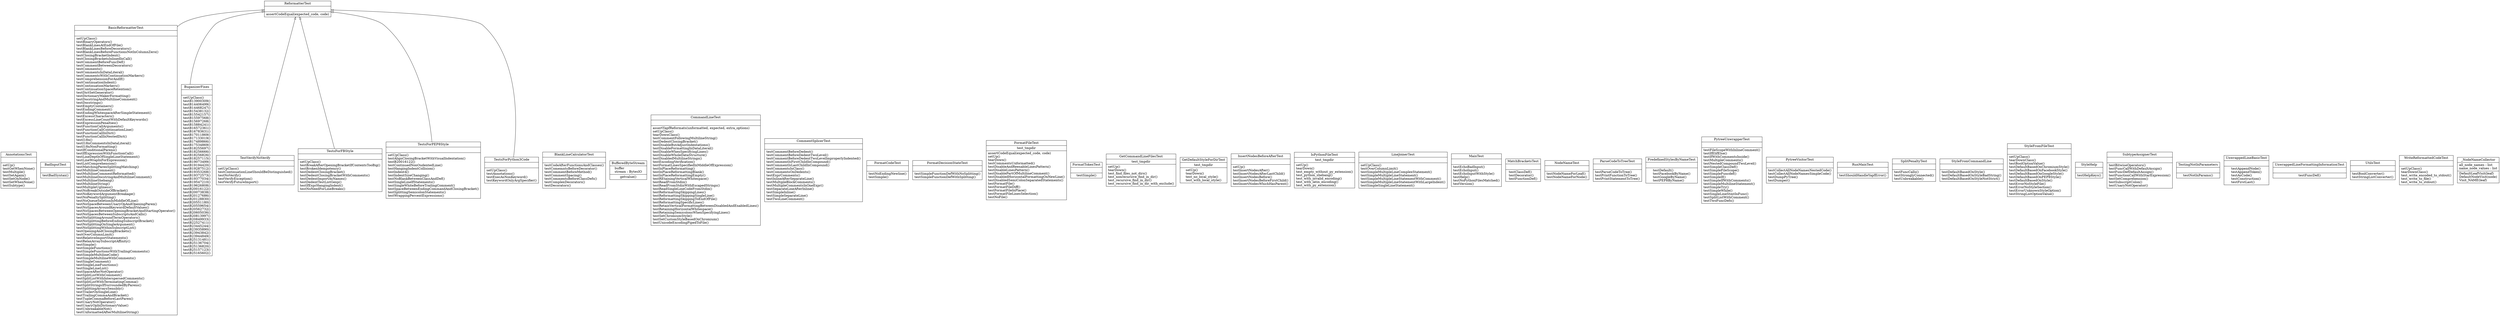 digraph "classes_2" {
rankdir=BT
charset="utf-8"
"yapftests.pytree_utils_test.AnnotationsTest" [color="black", fontcolor="black", label=<{AnnotationsTest|<br ALIGN="LEFT"/>|setUp()<br ALIGN="LEFT"/>testGetWhenNone()<br ALIGN="LEFT"/>testMultiple()<br ALIGN="LEFT"/>testSetAgain()<br ALIGN="LEFT"/>testSetOnNode()<br ALIGN="LEFT"/>testSetWhenNone()<br ALIGN="LEFT"/>testSubtype()<br ALIGN="LEFT"/>}>, shape="record", style="solid"];
"yapftests.yapf_test.BadInputTest" [color="black", fontcolor="black", label=<{BadInputTest|<br ALIGN="LEFT"/>|testBadSyntax()<br ALIGN="LEFT"/>}>, shape="record", style="solid"];
"yapftests.reformatter_test.BasicReformatterTest" [color="black", fontcolor="black", label=<{BasicReformatterTest|<br ALIGN="LEFT"/>|setUpClass()<br ALIGN="LEFT"/>testBinaryOperators()<br ALIGN="LEFT"/>testBlankLinesAtEndOfFile()<br ALIGN="LEFT"/>testBlankLinesBeforeDecorators()<br ALIGN="LEFT"/>testBlankLinesBeforeFunctionsNotInColumnZero()<br ALIGN="LEFT"/>testClosingBracketIndent()<br ALIGN="LEFT"/>testClosingBracketsInlinedInCall()<br ALIGN="LEFT"/>testCommentBeforeFuncDef()<br ALIGN="LEFT"/>testCommentBetweenDecorators()<br ALIGN="LEFT"/>testComments()<br ALIGN="LEFT"/>testCommentsInDataLiteral()<br ALIGN="LEFT"/>testCommentsWithContinuationMarkers()<br ALIGN="LEFT"/>testComprehensionForAndIf()<br ALIGN="LEFT"/>testContinuationIndent()<br ALIGN="LEFT"/>testContinuationMarkers()<br ALIGN="LEFT"/>testContinuationSpaceRetention()<br ALIGN="LEFT"/>testDictSetGenerator()<br ALIGN="LEFT"/>testDictionaryMakerFormatting()<br ALIGN="LEFT"/>testDocstringAndMultilineComment()<br ALIGN="LEFT"/>testDocstrings()<br ALIGN="LEFT"/>testEmptyContainers()<br ALIGN="LEFT"/>testEndingComment()<br ALIGN="LEFT"/>testEndingWhitespaceAfterSimpleStatement()<br ALIGN="LEFT"/>testExcessCharacters()<br ALIGN="LEFT"/>testExcessLineCountWithDefaultKeywords()<br ALIGN="LEFT"/>testExpressionPenalties()<br ALIGN="LEFT"/>testFunctionCallArguments()<br ALIGN="LEFT"/>testFunctionCallContinuationLine()<br ALIGN="LEFT"/>testFunctionCallInDict()<br ALIGN="LEFT"/>testFunctionCallInNestedDict()<br ALIGN="LEFT"/>testI18n()<br ALIGN="LEFT"/>testI18nCommentsInDataLiteral()<br ALIGN="LEFT"/>testI18nNonFormatting()<br ALIGN="LEFT"/>testIfConditionalParens()<br ALIGN="LEFT"/>testIfExpressionWithFunctionCall()<br ALIGN="LEFT"/>testLineDepthOfSingleLineStatement()<br ALIGN="LEFT"/>testLineWrapInForExpression()<br ALIGN="LEFT"/>testListComprehension()<br ALIGN="LEFT"/>testMatchingParenSplittingMatching()<br ALIGN="LEFT"/>testMultilineComment()<br ALIGN="LEFT"/>testMultilineCommentReformatted()<br ALIGN="LEFT"/>testMultilineDocstringAndMultilineComment()<br ALIGN="LEFT"/>testMultilineShebang()<br ALIGN="LEFT"/>testMultilineString()<br ALIGN="LEFT"/>testMultipleUgliness()<br ALIGN="LEFT"/>testNoBreakOutsideOfBracket()<br ALIGN="LEFT"/>testNoKeywordArgumentBreakage()<br ALIGN="LEFT"/>testNoPenaltySplitting()<br ALIGN="LEFT"/>testNoQueueSeletionInMiddleOfLine()<br ALIGN="LEFT"/>testNoSpaceBetweenUnaryOpAndOpeningParen()<br ALIGN="LEFT"/>testNoSpacesAroundKeywordDefaultValues()<br ALIGN="LEFT"/>testNoSpacesBetweenOpeningBracketAndStartingOperator()<br ALIGN="LEFT"/>testNoSpacesBetweenSubscriptsAndCalls()<br ALIGN="LEFT"/>testNoSplittingAroundTermOperators()<br ALIGN="LEFT"/>testNoSplittingBeforeEndingSubscriptBracket()<br ALIGN="LEFT"/>testNoSplittingOnSingleArgument()<br ALIGN="LEFT"/>testNoSplittingWithinSubscriptList()<br ALIGN="LEFT"/>testOpeningAndClosingBrackets()<br ALIGN="LEFT"/>testOverColumnLimit()<br ALIGN="LEFT"/>testRelativeImportStatements()<br ALIGN="LEFT"/>testRelaxArraySubscriptAffinity()<br ALIGN="LEFT"/>testSimple()<br ALIGN="LEFT"/>testSimpleFunctions()<br ALIGN="LEFT"/>testSimpleFunctionsWithTrailingComments()<br ALIGN="LEFT"/>testSimpleMultilineCode()<br ALIGN="LEFT"/>testSimpleMultilineWithComments()<br ALIGN="LEFT"/>testSingleComment()<br ALIGN="LEFT"/>testSingleLineFunctions()<br ALIGN="LEFT"/>testSingleLineList()<br ALIGN="LEFT"/>testSpaceAfterNotOperator()<br ALIGN="LEFT"/>testSplitListWithComment()<br ALIGN="LEFT"/>testSplitListWithInterspersedComments()<br ALIGN="LEFT"/>testSplitListWithTerminatingComma()<br ALIGN="LEFT"/>testSplitStringsIfSurroundedByParens()<br ALIGN="LEFT"/>testSplittingArraysSensibly()<br ALIGN="LEFT"/>testTrailerOnSingleLine()<br ALIGN="LEFT"/>testTrailingCommaAndBracket()<br ALIGN="LEFT"/>testTupleCommaBeforeLastParen()<br ALIGN="LEFT"/>testUnaryNotOperator()<br ALIGN="LEFT"/>testUnaryOpInDictionaryValue()<br ALIGN="LEFT"/>testUnbreakableNot()<br ALIGN="LEFT"/>testUnformattedAfterMultilineString()<br ALIGN="LEFT"/>}>, shape="record", style="solid"];
"yapftests.blank_line_calculator_test.BlankLineCalculatorTest" [color="black", fontcolor="black", label=<{BlankLineCalculatorTest|<br ALIGN="LEFT"/>|testCodeAfterFunctionsAndClasses()<br ALIGN="LEFT"/>testComemntsBeforeDecorator()<br ALIGN="LEFT"/>testCommentBeforeMethod()<br ALIGN="LEFT"/>testCommentSpacing()<br ALIGN="LEFT"/>testCommentsBeforeClassDefs()<br ALIGN="LEFT"/>testComplexDecorators()<br ALIGN="LEFT"/>testDecorators()<br ALIGN="LEFT"/>}>, shape="record", style="solid"];
"yapftests.file_resources_test.BufferedByteStream" [color="black", fontcolor="black", label=<{BufferedByteStream|buffer<br ALIGN="LEFT"/>stream : BytesIO<br ALIGN="LEFT"/>|getvalue()<br ALIGN="LEFT"/>}>, shape="record", style="solid"];
"yapftests.reformatter_test.BuganizerFixes" [color="black", fontcolor="black", label=<{BuganizerFixes|<br ALIGN="LEFT"/>|setUpClass()<br ALIGN="LEFT"/>testB13900309()<br ALIGN="LEFT"/>testB14406499()<br ALIGN="LEFT"/>testB14468247()<br ALIGN="LEFT"/>testB15438132()<br ALIGN="LEFT"/>testB15542157()<br ALIGN="LEFT"/>testB15597568()<br ALIGN="LEFT"/>testB15697268()<br ALIGN="LEFT"/>testB15884241()<br ALIGN="LEFT"/>testB16572361()<br ALIGN="LEFT"/>testB16783631()<br ALIGN="LEFT"/>testB17011869()<br ALIGN="LEFT"/>testB17133019()<br ALIGN="LEFT"/>testB17489866()<br ALIGN="LEFT"/>testB17534869()<br ALIGN="LEFT"/>testB18255697()<br ALIGN="LEFT"/>testB18256666()<br ALIGN="LEFT"/>testB18256826()<br ALIGN="LEFT"/>testB18257115()<br ALIGN="LEFT"/>testB19073499()<br ALIGN="LEFT"/>testB19194420()<br ALIGN="LEFT"/>testB19287512()<br ALIGN="LEFT"/>testB19353268()<br ALIGN="LEFT"/>testB19372573()<br ALIGN="LEFT"/>testB19377034()<br ALIGN="LEFT"/>testB19547210()<br ALIGN="LEFT"/>testB19626808()<br ALIGN="LEFT"/>testB20016122()<br ALIGN="LEFT"/>testB20073838()<br ALIGN="LEFT"/>testB20127686()<br ALIGN="LEFT"/>testB20128830()<br ALIGN="LEFT"/>testB20551180()<br ALIGN="LEFT"/>testB20559654()<br ALIGN="LEFT"/>testB20562732()<br ALIGN="LEFT"/>testB20605036()<br ALIGN="LEFT"/>testB20813997()<br ALIGN="LEFT"/>testB20849933()<br ALIGN="LEFT"/>testB22527411()<br ALIGN="LEFT"/>testB23445244()<br ALIGN="LEFT"/>testB23935890()<br ALIGN="LEFT"/>testB23943842()<br ALIGN="LEFT"/>testB23944849()<br ALIGN="LEFT"/>testB25131481()<br ALIGN="LEFT"/>testB25136704()<br ALIGN="LEFT"/>testB25136820()<br ALIGN="LEFT"/>testB25157123()<br ALIGN="LEFT"/>testB25165602()<br ALIGN="LEFT"/>}>, shape="record", style="solid"];
"yapftests.yapf_test.CommandLineTest" [color="black", fontcolor="black", label=<{CommandLineTest|<br ALIGN="LEFT"/>|assertYapfReformats(unformatted, expected, extra_options)<br ALIGN="LEFT"/>setUpClass()<br ALIGN="LEFT"/>tearDownClass()<br ALIGN="LEFT"/>testCommentFollowingMultilineString()<br ALIGN="LEFT"/>testDedentClosingBracket()<br ALIGN="LEFT"/>testDisableButAdjustIndentations()<br ALIGN="LEFT"/>testDisableFormattingInDataLiteral()<br ALIGN="LEFT"/>testDisableWhenSpecifyingLines()<br ALIGN="LEFT"/>testDisableWholeDataStructure()<br ALIGN="LEFT"/>testDisabledMultilineStrings()<br ALIGN="LEFT"/>testEncodingVerification()<br ALIGN="LEFT"/>testFormatLinesSpecifiedInMiddleOfExpression()<br ALIGN="LEFT"/>testInPlaceReformatting()<br ALIGN="LEFT"/>testInPlaceReformattingBlank()<br ALIGN="LEFT"/>testInPlaceReformattingEmpty()<br ALIGN="LEFT"/>testREtainingVerticalWhitespace()<br ALIGN="LEFT"/>testReadFromStdin()<br ALIGN="LEFT"/>testReadFromStdinWithEscapedStrings()<br ALIGN="LEFT"/>testReadSingleLineCodeFromStdin()<br ALIGN="LEFT"/>testReformattingSkippingLines()<br ALIGN="LEFT"/>testReformattingSkippingSingleLine()<br ALIGN="LEFT"/>testReformattingSkippingToEndOfFile()<br ALIGN="LEFT"/>testReformattingSpecificLines()<br ALIGN="LEFT"/>testRetainVerticalFormattingBetweenDisabledAndEnabledLines()<br ALIGN="LEFT"/>testRetainingHorizontalWhitespace()<br ALIGN="LEFT"/>testRetainingSemicolonsWhenSpecifyingLines()<br ALIGN="LEFT"/>testSetChromiumStyle()<br ALIGN="LEFT"/>testSetCustomStyleBasedOnChromium()<br ALIGN="LEFT"/>testUnicodeEncodingPipedToFile()<br ALIGN="LEFT"/>}>, shape="record", style="solid"];
"yapftests.comment_splicer_test.CommentSplicerTest" [color="black", fontcolor="black", label=<{CommentSplicerTest|<br ALIGN="LEFT"/>|testCommentBeforeDedent()<br ALIGN="LEFT"/>testCommentBeforeDedentTwoLevel()<br ALIGN="LEFT"/>testCommentBeforeDedentTwoLevelImproperlyIndented()<br ALIGN="LEFT"/>testCommentIsFirstChildInCompound()<br ALIGN="LEFT"/>testCommentIsLastChildInCompound()<br ALIGN="LEFT"/>testCommentsInClass()<br ALIGN="LEFT"/>testCommentsOnDedents()<br ALIGN="LEFT"/>testExprComments()<br ALIGN="LEFT"/>testInlineAfterSeparateLine()<br ALIGN="LEFT"/>testMultipleBlockComments()<br ALIGN="LEFT"/>testMultipleCommentsInOneExpr()<br ALIGN="LEFT"/>testSeparateLineAfterInline()<br ALIGN="LEFT"/>testSimpleInline()<br ALIGN="LEFT"/>testSimpleSeparateLine()<br ALIGN="LEFT"/>testTwoLineComment()<br ALIGN="LEFT"/>}>, shape="record", style="solid"];
"yapftests.yapf_test.FormatCodeTest" [color="black", fontcolor="black", label=<{FormatCodeTest|<br ALIGN="LEFT"/>|testNoEndingNewline()<br ALIGN="LEFT"/>testSimple()<br ALIGN="LEFT"/>}>, shape="record", style="solid"];
"yapftests.format_decision_state_test.FormatDecisionStateTest" [color="black", fontcolor="black", label=<{FormatDecisionStateTest|<br ALIGN="LEFT"/>|testSimpleFunctionDefWithNoSplitting()<br ALIGN="LEFT"/>testSimpleFunctionDefWithSplitting()<br ALIGN="LEFT"/>}>, shape="record", style="solid"];
"yapftests.yapf_test.FormatFileTest" [color="black", fontcolor="black", label=<{FormatFileTest|test_tmpdir<br ALIGN="LEFT"/>|assertCodeEqual(expected_code, code)<br ALIGN="LEFT"/>setUp()<br ALIGN="LEFT"/>tearDown()<br ALIGN="LEFT"/>testCommentsUnformatted()<br ALIGN="LEFT"/>testDisableAndReenableLinesPattern()<br ALIGN="LEFT"/>testDisableLinesPattern()<br ALIGN="LEFT"/>testDisablePartOfMultilineComment()<br ALIGN="LEFT"/>testDisabledHorizontalFormattingOnNewLine()<br ALIGN="LEFT"/>testDisabledSemiColonSeparatedStatements()<br ALIGN="LEFT"/>testFormatFile()<br ALIGN="LEFT"/>testFormatFileDiff()<br ALIGN="LEFT"/>testFormatFileInPlace()<br ALIGN="LEFT"/>testFormatFileLinesSelection()<br ALIGN="LEFT"/>testNoFile()<br ALIGN="LEFT"/>}>, shape="record", style="solid"];
"yapftests.format_token_test.FormatTokenTest" [color="black", fontcolor="black", label=<{FormatTokenTest|<br ALIGN="LEFT"/>|testSimple()<br ALIGN="LEFT"/>}>, shape="record", style="solid"];
"yapftests.file_resources_test.GetCommandLineFilesTest" [color="black", fontcolor="black", label=<{GetCommandLineFilesTest|test_tmpdir<br ALIGN="LEFT"/>|setUp()<br ALIGN="LEFT"/>tearDown()<br ALIGN="LEFT"/>test_find_files_not_dirs()<br ALIGN="LEFT"/>test_nonrecursive_find_in_dir()<br ALIGN="LEFT"/>test_recursive_find_in_dir()<br ALIGN="LEFT"/>test_recursive_find_in_dir_with_exclude()<br ALIGN="LEFT"/>}>, shape="record", style="solid"];
"yapftests.file_resources_test.GetDefaultStyleForDirTest" [color="black", fontcolor="black", label=<{GetDefaultStyleForDirTest|test_tmpdir<br ALIGN="LEFT"/>|setUp()<br ALIGN="LEFT"/>tearDown()<br ALIGN="LEFT"/>test_no_local_style()<br ALIGN="LEFT"/>test_with_local_style()<br ALIGN="LEFT"/>}>, shape="record", style="solid"];
"yapftests.pytree_utils_test.InsertNodesBeforeAfterTest" [color="black", fontcolor="black", label=<{InsertNodesBeforeAfterTest|<br ALIGN="LEFT"/>|setUp()<br ALIGN="LEFT"/>testInsertNodesAfter()<br ALIGN="LEFT"/>testInsertNodesAfterLastChild()<br ALIGN="LEFT"/>testInsertNodesBefore()<br ALIGN="LEFT"/>testInsertNodesBeforeFirstChild()<br ALIGN="LEFT"/>testInsertNodesWhichHasParent()<br ALIGN="LEFT"/>}>, shape="record", style="solid"];
"yapftests.file_resources_test.IsPythonFileTest" [color="black", fontcolor="black", label=<{IsPythonFileTest|test_tmpdir<br ALIGN="LEFT"/>|setUp()<br ALIGN="LEFT"/>tearDown()<br ALIGN="LEFT"/>test_empty_without_py_extension()<br ALIGN="LEFT"/>test_python_shebang()<br ALIGN="LEFT"/>test_with_invalid_encoding()<br ALIGN="LEFT"/>test_with_latin_encoding()<br ALIGN="LEFT"/>test_with_py_extension()<br ALIGN="LEFT"/>}>, shape="record", style="solid"];
"yapftests.line_joiner_test.LineJoinerTest" [color="black", fontcolor="black", label=<{LineJoinerTest|<br ALIGN="LEFT"/>|setUpClass()<br ALIGN="LEFT"/>testOverColumnLimit()<br ALIGN="LEFT"/>testSimpleMultipleLineComplexStatement()<br ALIGN="LEFT"/>testSimpleMultipleLineStatement()<br ALIGN="LEFT"/>testSimpleMultipleLineStatementWithComment()<br ALIGN="LEFT"/>testSimpleMultipleLineStatementWithLargeIndent()<br ALIGN="LEFT"/>testSimpleSingleLineStatement()<br ALIGN="LEFT"/>}>, shape="record", style="solid"];
"yapftests.main_test.MainTest" [color="black", fontcolor="black", label=<{MainTest|<br ALIGN="LEFT"/>|testEchoBadInput()<br ALIGN="LEFT"/>testEchoInput()<br ALIGN="LEFT"/>testEchoInputWithStyle()<br ALIGN="LEFT"/>testHelp()<br ALIGN="LEFT"/>testNoPythonFilesMatched()<br ALIGN="LEFT"/>testVersion()<br ALIGN="LEFT"/>}>, shape="record", style="solid"];
"yapftests.pytree_unwrapper_test.MatchBracketsTest" [color="black", fontcolor="black", label=<{MatchBracketsTest|<br ALIGN="LEFT"/>|testClassDef()<br ALIGN="LEFT"/>testDecorator()<br ALIGN="LEFT"/>testFunctionDef()<br ALIGN="LEFT"/>}>, shape="record", style="solid"];
"yapftests.pytree_utils_test.NodeNameTest" [color="black", fontcolor="black", label=<{NodeNameTest|<br ALIGN="LEFT"/>|testNodeNameForLeaf()<br ALIGN="LEFT"/>testNodeNameForNode()<br ALIGN="LEFT"/>}>, shape="record", style="solid"];
"yapftests.pytree_utils_test.ParseCodeToTreeTest" [color="black", fontcolor="black", label=<{ParseCodeToTreeTest|<br ALIGN="LEFT"/>|testParseCodeToTree()<br ALIGN="LEFT"/>testPrintFunctionToTree()<br ALIGN="LEFT"/>testPrintStatementToTree()<br ALIGN="LEFT"/>}>, shape="record", style="solid"];
"yapftests.style_test.PredefinedStylesByNameTest" [color="black", fontcolor="black", label=<{PredefinedStylesByNameTest|<br ALIGN="LEFT"/>|testDefault()<br ALIGN="LEFT"/>testFacebookByName()<br ALIGN="LEFT"/>testGoogleByName()<br ALIGN="LEFT"/>testPEP8ByName()<br ALIGN="LEFT"/>}>, shape="record", style="solid"];
"yapftests.pytree_unwrapper_test.PytreeUnwrapperTest" [color="black", fontcolor="black", label=<{PytreeUnwrapperTest|<br ALIGN="LEFT"/>|testFileScopeWithInlineComment()<br ALIGN="LEFT"/>testIfElifElse()<br ALIGN="LEFT"/>testIfWithCommentsInside()<br ALIGN="LEFT"/>testMultipleComments()<br ALIGN="LEFT"/>testNestedCompoundTwoLevel()<br ALIGN="LEFT"/>testSimpleClassDef()<br ALIGN="LEFT"/>testSimpleFileScope()<br ALIGN="LEFT"/>testSimpleFuncdef()<br ALIGN="LEFT"/>testSimpleIf()<br ALIGN="LEFT"/>testSimpleIfWithComments()<br ALIGN="LEFT"/>testSimpleMultilineStatement()<br ALIGN="LEFT"/>testSimpleTry()<br ALIGN="LEFT"/>testSimpleWhile()<br ALIGN="LEFT"/>testSingleLineStmtInFunc()<br ALIGN="LEFT"/>testSplitListWithComment()<br ALIGN="LEFT"/>testTwoFuncDefs()<br ALIGN="LEFT"/>}>, shape="record", style="solid"];
"yapftests.pytree_visitor_test.PytreeVisitorTest" [color="black", fontcolor="black", label=<{PytreeVisitorTest|<br ALIGN="LEFT"/>|testCollectAllNodeNamesNestedCode()<br ALIGN="LEFT"/>testCollectAllNodeNamesSimpleCode()<br ALIGN="LEFT"/>testDumpPyTree()<br ALIGN="LEFT"/>testDumper()<br ALIGN="LEFT"/>}>, shape="record", style="solid"];
"yapftests.reformatter_test.ReformatterTest" [color="black", fontcolor="black", label=<{ReformatterTest|<br ALIGN="LEFT"/>|assertCodeEqual(expected_code, code)<br ALIGN="LEFT"/>}>, shape="record", style="solid"];
"yapftests.main_test.RunMainTest" [color="black", fontcolor="black", label=<{RunMainTest|<br ALIGN="LEFT"/>|testShouldHandleYapfError()<br ALIGN="LEFT"/>}>, shape="record", style="solid"];
"yapftests.split_penalty_test.SplitPenaltyTest" [color="black", fontcolor="black", label=<{SplitPenaltyTest|<br ALIGN="LEFT"/>|testFuncCalls()<br ALIGN="LEFT"/>testStronglyConnected()<br ALIGN="LEFT"/>testUnbreakable()<br ALIGN="LEFT"/>}>, shape="record", style="solid"];
"yapftests.style_test.StyleFromCommandLine" [color="black", fontcolor="black", label=<{StyleFromCommandLine|<br ALIGN="LEFT"/>|testDefaultBasedOnStyle()<br ALIGN="LEFT"/>testDefaultBasedOnStyleBadString()<br ALIGN="LEFT"/>testDefaultBasedOnStyleNotStrict()<br ALIGN="LEFT"/>}>, shape="record", style="solid"];
"yapftests.style_test.StyleFromFileTest" [color="black", fontcolor="black", label=<{StyleFromFileTest|<br ALIGN="LEFT"/>|setUpClass()<br ALIGN="LEFT"/>tearDownClass()<br ALIGN="LEFT"/>testBoolOptionValue()<br ALIGN="LEFT"/>testDefaultBasedOnChromiumStyle()<br ALIGN="LEFT"/>testDefaultBasedOnFacebookStyle()<br ALIGN="LEFT"/>testDefaultBasedOnGoogleStyle()<br ALIGN="LEFT"/>testDefaultBasedOnPEP8Style()<br ALIGN="LEFT"/>testDefaultBasedOnStyle()<br ALIGN="LEFT"/>testErrorNoStyleFile()<br ALIGN="LEFT"/>testErrorNoStyleSection()<br ALIGN="LEFT"/>testErrorUnknownStyleOption()<br ALIGN="LEFT"/>testStringListOptionValue()<br ALIGN="LEFT"/>}>, shape="record", style="solid"];
"yapftests.style_test.StyleHelp" [color="black", fontcolor="black", label=<{StyleHelp|<br ALIGN="LEFT"/>|testHelpKeys()<br ALIGN="LEFT"/>}>, shape="record", style="solid"];
"yapftests.subtype_assigner_test.SubtypeAssignerTest" [color="black", fontcolor="black", label=<{SubtypeAssignerTest|<br ALIGN="LEFT"/>|testBitwiseOperators()<br ALIGN="LEFT"/>testFuncCallWithDefaultAssign()<br ALIGN="LEFT"/>testFuncDefDefaultAssign()<br ALIGN="LEFT"/>testFunctionCallWithStarExpression()<br ALIGN="LEFT"/>testSetComprehension()<br ALIGN="LEFT"/>testSubscriptColon()<br ALIGN="LEFT"/>testUnaryNotOperator()<br ALIGN="LEFT"/>}>, shape="record", style="solid"];
"yapftests.reformatter_test.TestVerifyNoVerify" [color="black", fontcolor="black", label=<{TestVerifyNoVerify|<br ALIGN="LEFT"/>|setUpClass()<br ALIGN="LEFT"/>testContinuationLineShouldBeDistinguished()<br ALIGN="LEFT"/>testNoVerify()<br ALIGN="LEFT"/>testVerifyException()<br ALIGN="LEFT"/>testVerifyFutureImport()<br ALIGN="LEFT"/>}>, shape="record", style="solid"];
"yapftests.reformatter_test.TestingNotInParameters" [color="black", fontcolor="black", label=<{TestingNotInParameters|<br ALIGN="LEFT"/>|testNotInParams()<br ALIGN="LEFT"/>}>, shape="record", style="solid"];
"yapftests.reformatter_test.TestsForFBStyle" [color="black", fontcolor="black", label=<{TestsForFBStyle|<br ALIGN="LEFT"/>|setUpClass()<br ALIGN="LEFT"/>testBreakAfterOpeningBracketIfContentsTooBig()<br ALIGN="LEFT"/>testBrokenIdempotency()<br ALIGN="LEFT"/>testDedentClosingBracket()<br ALIGN="LEFT"/>testDedentClosingBracketWithComments()<br ALIGN="LEFT"/>testDedentImportAsNames()<br ALIGN="LEFT"/>testDedentTestListGexp()<br ALIGN="LEFT"/>testIfExprHangingIndent()<br ALIGN="LEFT"/>testNoNeedForLineBreaks()<br ALIGN="LEFT"/>}>, shape="record", style="solid"];
"yapftests.reformatter_test.TestsForPEP8Style" [color="black", fontcolor="black", label=<{TestsForPEP8Style|<br ALIGN="LEFT"/>|setUpClass()<br ALIGN="LEFT"/>testAlignClosingBracketWithVisualIndentation()<br ALIGN="LEFT"/>testB20016122()<br ALIGN="LEFT"/>testContinuedNonOudentedLine()<br ALIGN="LEFT"/>testHangingIndentCollision()<br ALIGN="LEFT"/>testIndent4()<br ALIGN="LEFT"/>testIndentSizeChanging()<br ALIGN="LEFT"/>testNoBlankBetweenClassAndDef()<br ALIGN="LEFT"/>testSingleLineIfStatements()<br ALIGN="LEFT"/>testSingleWhiteBeforeTrailingComment()<br ALIGN="LEFT"/>testSpaceBetweenEndingCommandAndClosingBracket()<br ALIGN="LEFT"/>testSplittingSemicolonStatements()<br ALIGN="LEFT"/>testWrappingPercentExpressions()<br ALIGN="LEFT"/>}>, shape="record", style="solid"];
"yapftests.reformatter_test.TestsForPython3Code" [color="black", fontcolor="black", label=<{TestsForPython3Code|<br ALIGN="LEFT"/>|setUpClass()<br ALIGN="LEFT"/>testAnnotations()<br ALIGN="LEFT"/>testExecAsNonKeyword()<br ALIGN="LEFT"/>testKeywordOnlyArgSpecifier()<br ALIGN="LEFT"/>}>, shape="record", style="solid"];
"yapftests.unwrapped_line_test.UnwrappedLineBasicTest" [color="black", fontcolor="black", label=<{UnwrappedLineBasicTest|<br ALIGN="LEFT"/>|testAppendNode()<br ALIGN="LEFT"/>testAppendToken()<br ALIGN="LEFT"/>testAsCode()<br ALIGN="LEFT"/>testConstruction()<br ALIGN="LEFT"/>testFirstLast()<br ALIGN="LEFT"/>}>, shape="record", style="solid"];
"yapftests.unwrapped_line_test.UnwrappedLineFormattingInformationTest" [color="black", fontcolor="black", label=<{UnwrappedLineFormattingInformationTest|<br ALIGN="LEFT"/>|testFuncDef()<br ALIGN="LEFT"/>}>, shape="record", style="solid"];
"yapftests.style_test.UtilsTest" [color="black", fontcolor="black", label=<{UtilsTest|<br ALIGN="LEFT"/>|testBoolConverter()<br ALIGN="LEFT"/>testStringListConverter()<br ALIGN="LEFT"/>}>, shape="record", style="solid"];
"yapftests.file_resources_test.WriteReformattedCodeTest" [color="black", fontcolor="black", label=<{WriteReformattedCodeTest|<br ALIGN="LEFT"/>|setUpClass()<br ALIGN="LEFT"/>tearDownClass()<br ALIGN="LEFT"/>test_write_encoded_to_stdout()<br ALIGN="LEFT"/>test_write_to_file()<br ALIGN="LEFT"/>test_write_to_stdout()<br ALIGN="LEFT"/>}>, shape="record", style="solid"];
"yapftests.pytree_visitor_test._NodeNameCollector" [color="black", fontcolor="black", label=<{_NodeNameCollector|all_node_names : list<br ALIGN="LEFT"/>name_node_values : list<br ALIGN="LEFT"/>|DefaultLeafVisit(leaf)<br ALIGN="LEFT"/>DefaultNodeVisit(node)<br ALIGN="LEFT"/>Visit_NAME(leaf)<br ALIGN="LEFT"/>}>, shape="record", style="solid"];
"yapftests.reformatter_test.BasicReformatterTest" -> "yapftests.reformatter_test.ReformatterTest" [arrowhead="empty", arrowtail="none"];
"yapftests.reformatter_test.BuganizerFixes" -> "yapftests.reformatter_test.ReformatterTest" [arrowhead="empty", arrowtail="none"];
"yapftests.reformatter_test.TestVerifyNoVerify" -> "yapftests.reformatter_test.ReformatterTest" [arrowhead="empty", arrowtail="none"];
"yapftests.reformatter_test.TestsForFBStyle" -> "yapftests.reformatter_test.ReformatterTest" [arrowhead="empty", arrowtail="none"];
"yapftests.reformatter_test.TestsForPEP8Style" -> "yapftests.reformatter_test.ReformatterTest" [arrowhead="empty", arrowtail="none"];
"yapftests.reformatter_test.TestsForPython3Code" -> "yapftests.reformatter_test.ReformatterTest" [arrowhead="empty", arrowtail="none"];
}
